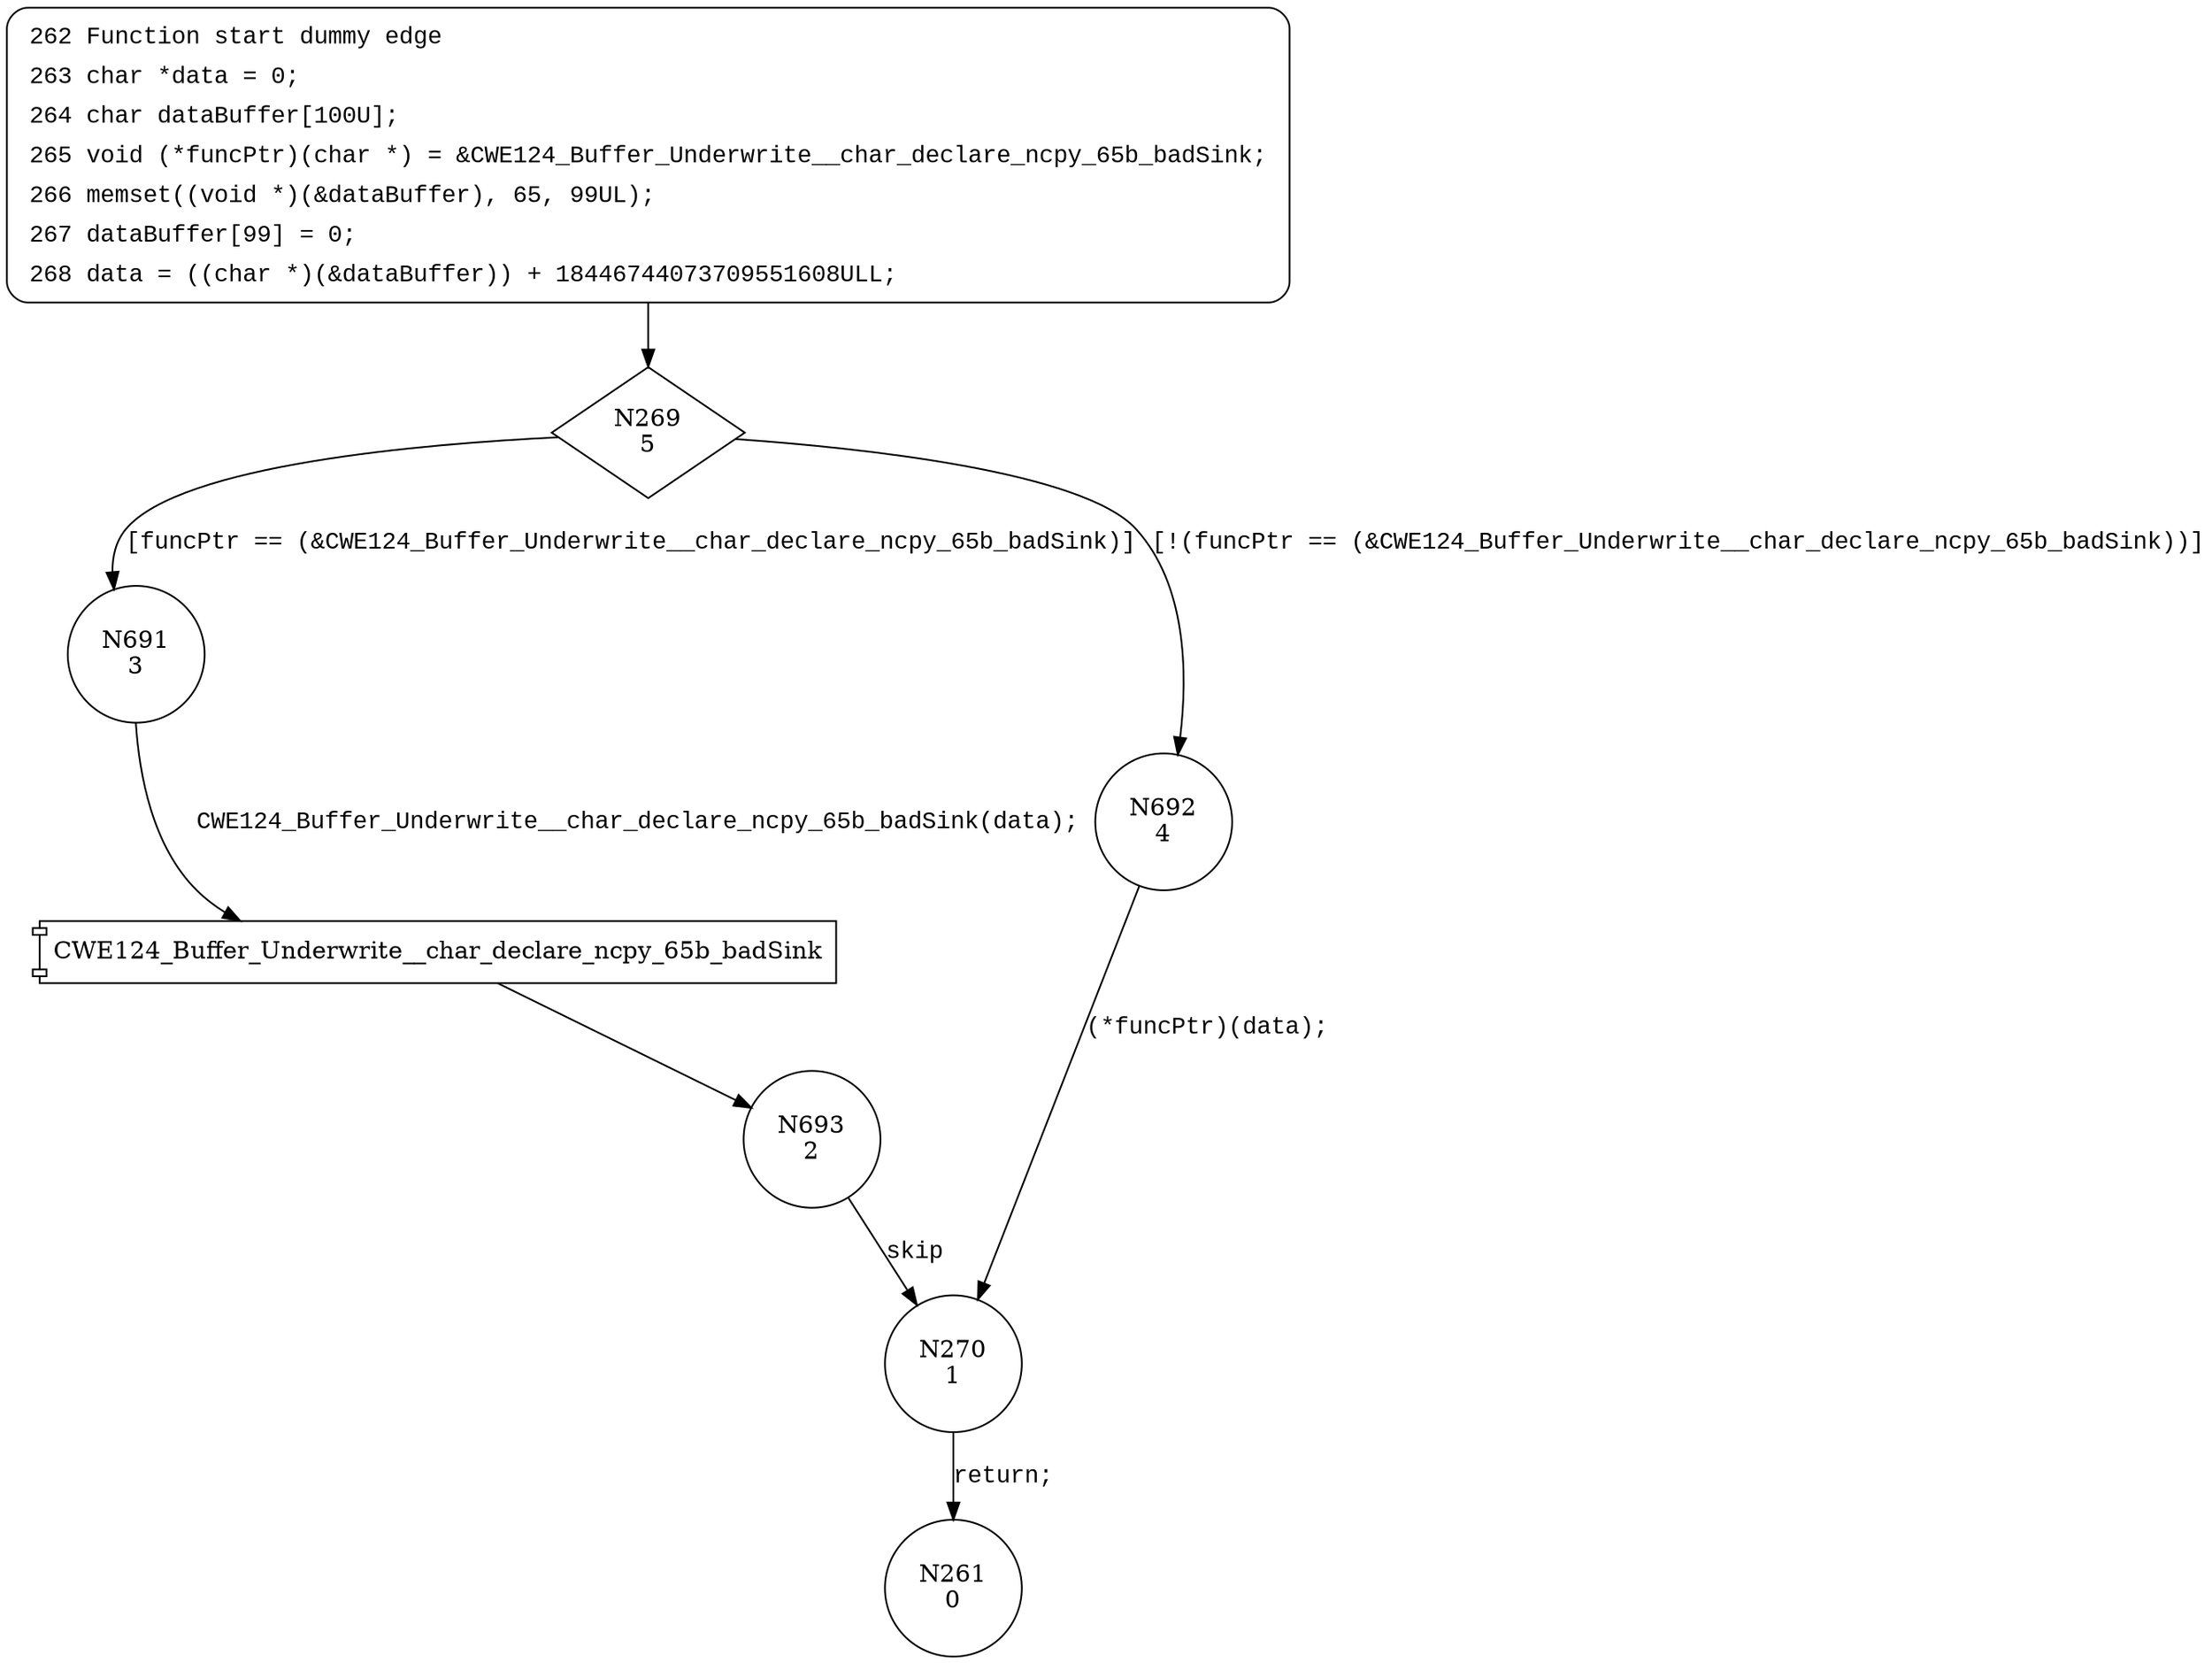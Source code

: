 digraph CWE124_Buffer_Underwrite__char_declare_ncpy_65_bad {
269 [shape="diamond" label="N269\n5"]
691 [shape="circle" label="N691\n3"]
692 [shape="circle" label="N692\n4"]
270 [shape="circle" label="N270\n1"]
261 [shape="circle" label="N261\n0"]
693 [shape="circle" label="N693\n2"]
262 [style="filled,bold" penwidth="1" fillcolor="white" fontname="Courier New" shape="Mrecord" label=<<table border="0" cellborder="0" cellpadding="3" bgcolor="white"><tr><td align="right">262</td><td align="left">Function start dummy edge</td></tr><tr><td align="right">263</td><td align="left">char *data = 0;</td></tr><tr><td align="right">264</td><td align="left">char dataBuffer[100U];</td></tr><tr><td align="right">265</td><td align="left">void (*funcPtr)(char *) = &amp;CWE124_Buffer_Underwrite__char_declare_ncpy_65b_badSink;</td></tr><tr><td align="right">266</td><td align="left">memset((void *)(&amp;dataBuffer), 65, 99UL);</td></tr><tr><td align="right">267</td><td align="left">dataBuffer[99] = 0;</td></tr><tr><td align="right">268</td><td align="left">data = ((char *)(&amp;dataBuffer)) + 18446744073709551608ULL;</td></tr></table>>]
262 -> 269[label=""]
269 -> 691 [label="[funcPtr == (&CWE124_Buffer_Underwrite__char_declare_ncpy_65b_badSink)]" fontname="Courier New"]
269 -> 692 [label="[!(funcPtr == (&CWE124_Buffer_Underwrite__char_declare_ncpy_65b_badSink))]" fontname="Courier New"]
270 -> 261 [label="return;" fontname="Courier New"]
100026 [shape="component" label="CWE124_Buffer_Underwrite__char_declare_ncpy_65b_badSink"]
691 -> 100026 [label="CWE124_Buffer_Underwrite__char_declare_ncpy_65b_badSink(data);" fontname="Courier New"]
100026 -> 693 [label="" fontname="Courier New"]
692 -> 270 [label="(*funcPtr)(data);" fontname="Courier New"]
693 -> 270 [label="skip" fontname="Courier New"]
}